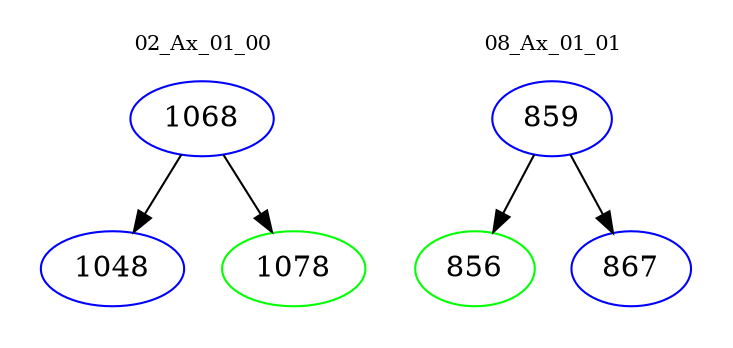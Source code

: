 digraph{
subgraph cluster_0 {
color = white
label = "02_Ax_01_00";
fontsize=10;
T0_1068 [label="1068", color="blue"]
T0_1068 -> T0_1048 [color="black"]
T0_1048 [label="1048", color="blue"]
T0_1068 -> T0_1078 [color="black"]
T0_1078 [label="1078", color="green"]
}
subgraph cluster_1 {
color = white
label = "08_Ax_01_01";
fontsize=10;
T1_859 [label="859", color="blue"]
T1_859 -> T1_856 [color="black"]
T1_856 [label="856", color="green"]
T1_859 -> T1_867 [color="black"]
T1_867 [label="867", color="blue"]
}
}
